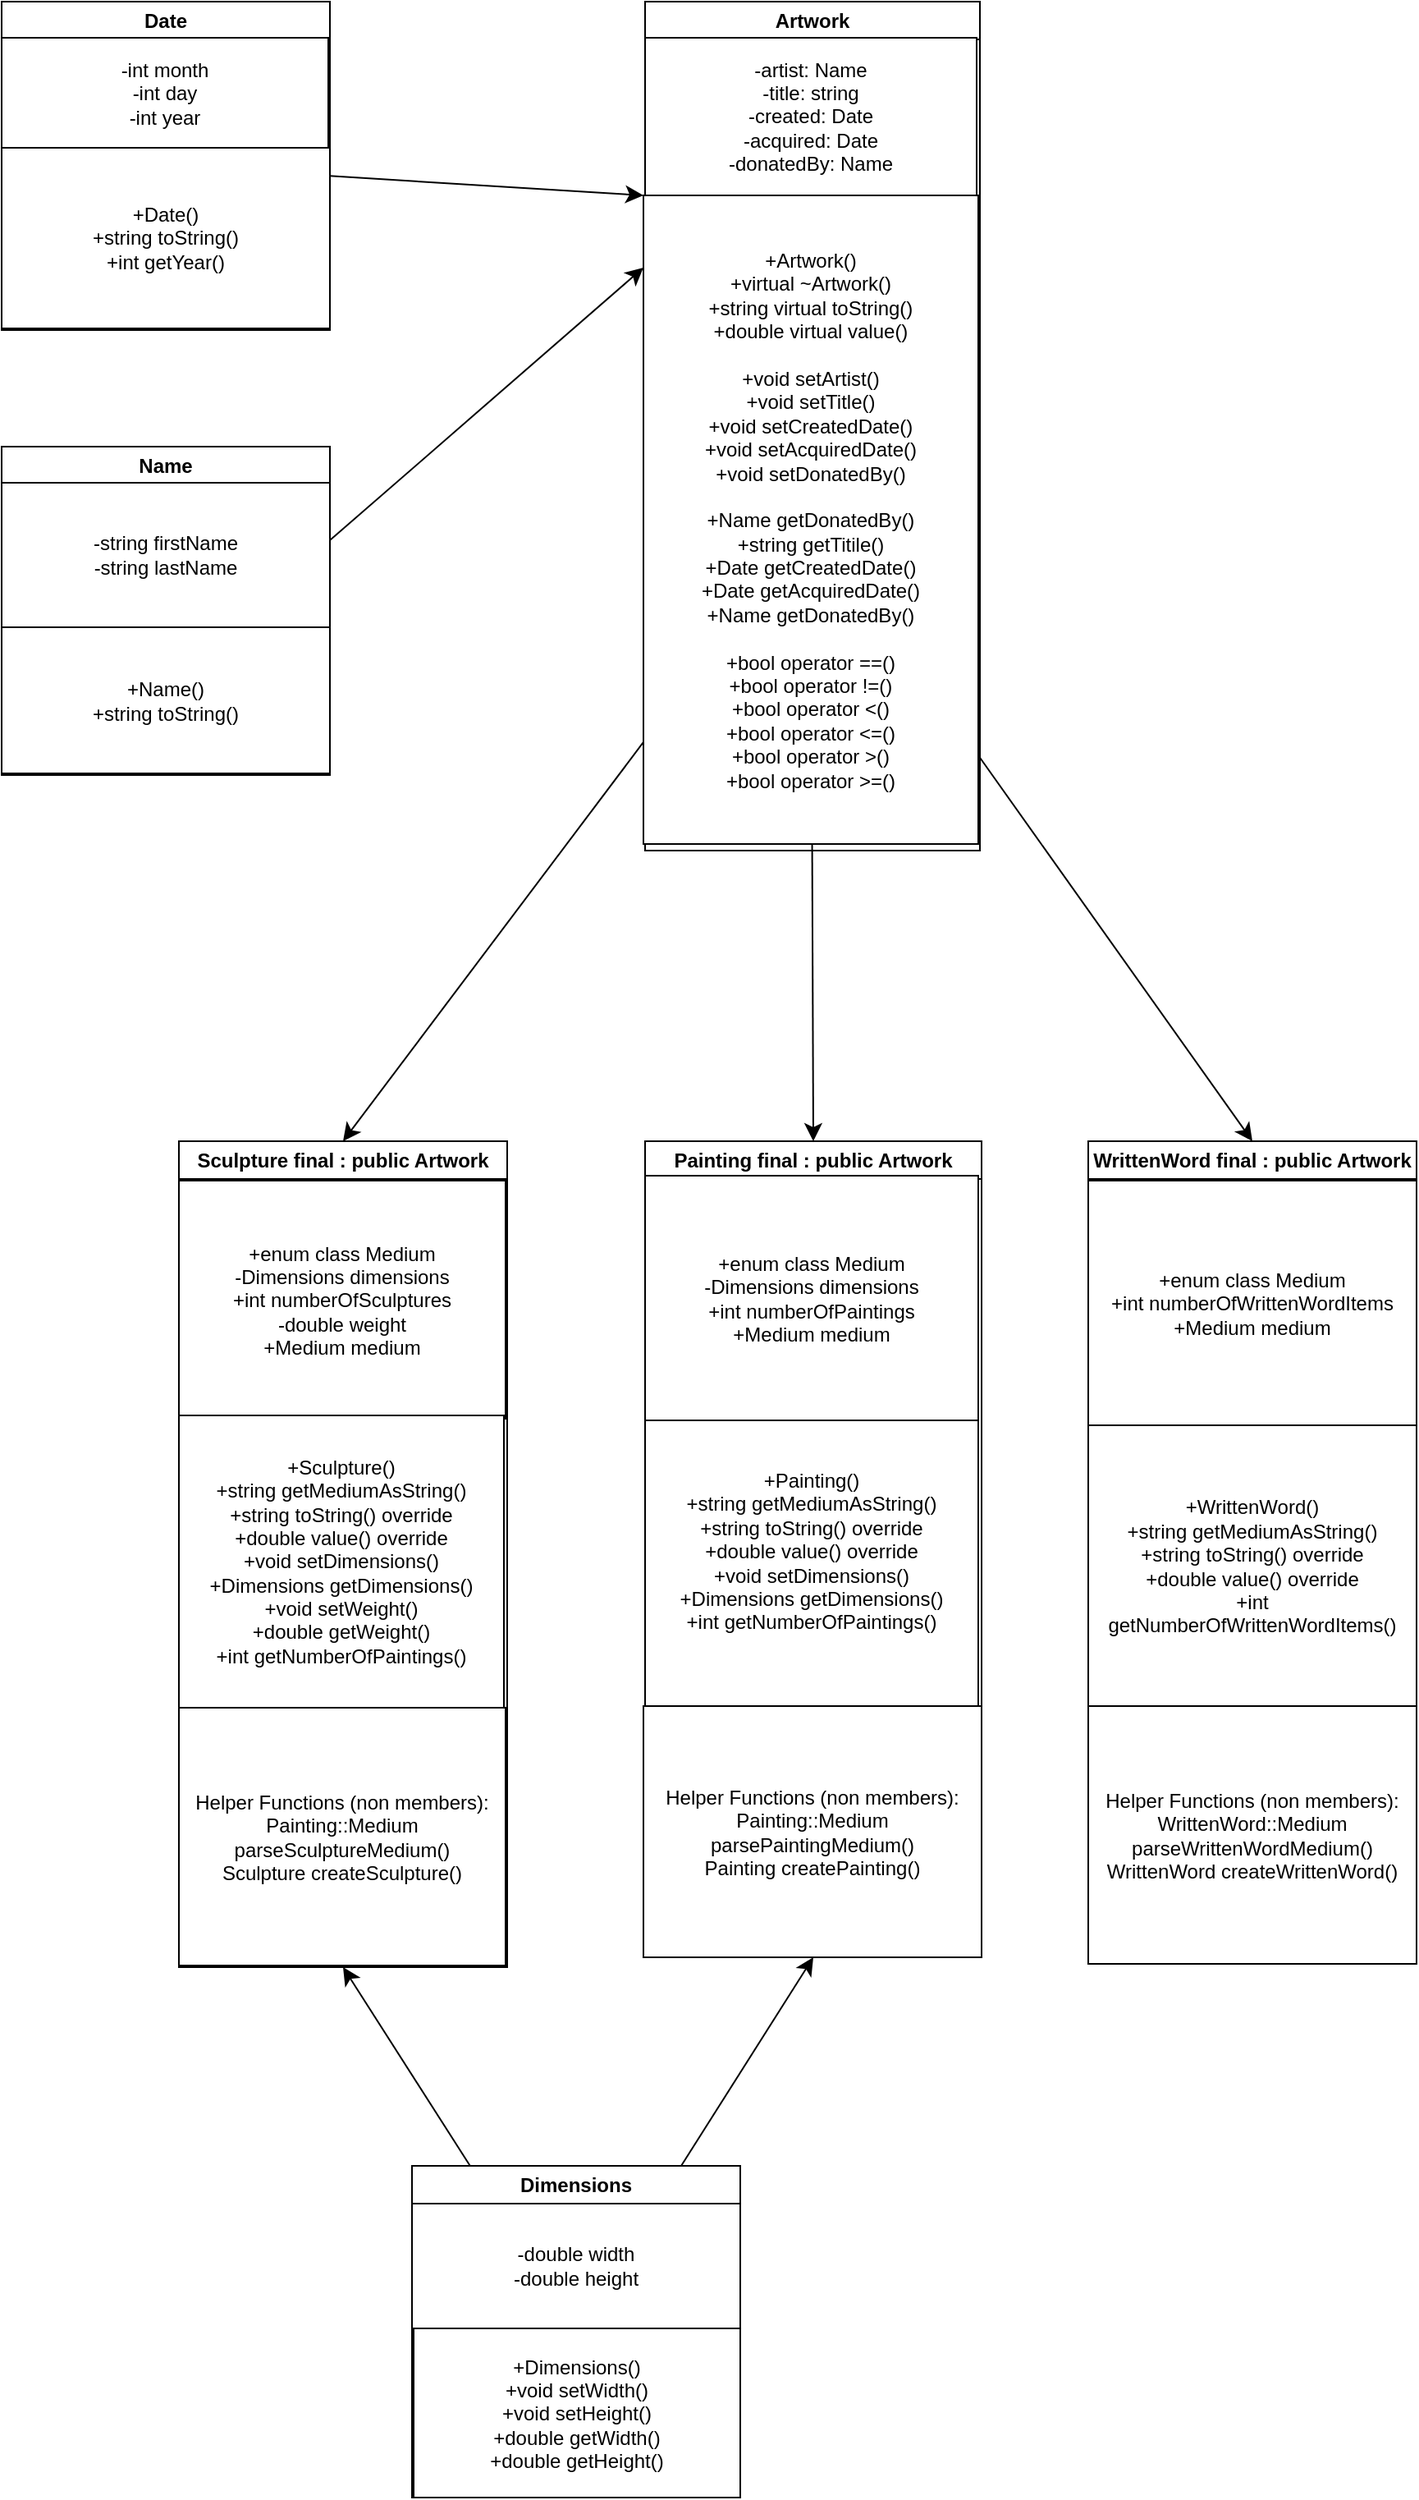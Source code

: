 <mxfile version="26.2.14">
  <diagram name="Page-1" id="pGCT-GRcmkwaEP3EBDrm">
    <mxGraphModel dx="2065" dy="779" grid="0" gridSize="10" guides="1" tooltips="1" connect="1" arrows="1" fold="1" page="0" pageScale="1" pageWidth="850" pageHeight="1100" math="0" shadow="0">
      <root>
        <mxCell id="0" />
        <mxCell id="1" parent="0" />
        <mxCell id="b5EGZw9agn4j5jKMZ0zt-2" value="Artwork" style="swimlane;whiteSpace=wrap;html=1;" parent="1" vertex="1">
          <mxGeometry x="100" y="100" width="204" height="517" as="geometry">
            <mxRectangle x="100" y="100" width="75" height="26" as="alternateBounds" />
          </mxGeometry>
        </mxCell>
        <mxCell id="b5EGZw9agn4j5jKMZ0zt-6" value="&lt;div&gt;-artist: Name&lt;/div&gt;&lt;div&gt;-title: string&lt;/div&gt;&lt;div&gt;-created: Date&lt;/div&gt;&lt;div&gt;-acquired: Date&lt;/div&gt;&lt;div&gt;-donatedBy: Name&lt;br&gt;&lt;/div&gt;" style="whiteSpace=wrap;html=1;" parent="b5EGZw9agn4j5jKMZ0zt-2" vertex="1">
          <mxGeometry y="22" width="202" height="96" as="geometry" />
        </mxCell>
        <mxCell id="b5EGZw9agn4j5jKMZ0zt-7" value="&lt;div&gt;+Artwork()&lt;br&gt;&lt;/div&gt;&lt;div&gt;+virtual ~Artwork()&lt;/div&gt;&lt;div&gt;+string virtual toString()&lt;/div&gt;&lt;div&gt;+double virtual value()&lt;/div&gt;&lt;div&gt;&lt;br&gt;&lt;/div&gt;&lt;div&gt;+void setArtist()&lt;/div&gt;&lt;div&gt;+void setTitle()&lt;/div&gt;&lt;div&gt;+void setCreatedDate()&lt;/div&gt;&lt;div&gt;+void setAcquiredDate()&lt;/div&gt;&lt;div&gt;+void setDonatedBy()&lt;/div&gt;&lt;div&gt;&lt;br&gt;&lt;/div&gt;&lt;div&gt;+Name getDonatedBy()&lt;/div&gt;&lt;div&gt;+string getTitile()&lt;/div&gt;&lt;div&gt;+Date getCreatedDate()&lt;br&gt;&lt;/div&gt;&lt;div&gt;+Date getAcquiredDate()&lt;/div&gt;&lt;div&gt;+Name getDonatedBy()&lt;/div&gt;&lt;div&gt;&lt;br&gt;&lt;/div&gt;&lt;div&gt;+bool operator ==()&lt;/div&gt;&lt;div&gt;+bool operator !=()&lt;/div&gt;&lt;div&gt;+bool operator &amp;lt;()&lt;br&gt;&lt;/div&gt;&lt;div&gt;+bool operator &amp;lt;=()&lt;/div&gt;&lt;div&gt;+bool operator &amp;gt;()&lt;/div&gt;&lt;div&gt;+bool operator &amp;gt;=()&lt;br&gt;&lt;/div&gt;" style="rounded=0;whiteSpace=wrap;html=1;" parent="b5EGZw9agn4j5jKMZ0zt-2" vertex="1">
          <mxGeometry x="-1" y="118" width="204" height="395" as="geometry" />
        </mxCell>
        <mxCell id="b5EGZw9agn4j5jKMZ0zt-8" value="Painting final : public Artwork" style="swimlane;whiteSpace=wrap;html=1;" parent="1" vertex="1">
          <mxGeometry x="100" y="794" width="205" height="497" as="geometry" />
        </mxCell>
        <mxCell id="b5EGZw9agn4j5jKMZ0zt-14" value="&lt;div&gt;Helper Functions (non members):&lt;/div&gt;&lt;div&gt;Painting::Medium parsePaintingMedium()&lt;/div&gt;&lt;div&gt;Painting createPainting()&lt;br&gt;&lt;/div&gt;" style="rounded=0;whiteSpace=wrap;html=1;" parent="b5EGZw9agn4j5jKMZ0zt-8" vertex="1">
          <mxGeometry x="-1" y="344" width="206" height="153" as="geometry" />
        </mxCell>
        <mxCell id="b5EGZw9agn4j5jKMZ0zt-9" style="edgeStyle=none;curved=1;rounded=0;orthogonalLoop=1;jettySize=auto;html=1;entryX=0.5;entryY=0;entryDx=0;entryDy=0;fontSize=12;startSize=8;endSize=8;" parent="1" source="b5EGZw9agn4j5jKMZ0zt-8" target="b5EGZw9agn4j5jKMZ0zt-8" edge="1">
          <mxGeometry relative="1" as="geometry" />
        </mxCell>
        <mxCell id="b5EGZw9agn4j5jKMZ0zt-10" style="edgeStyle=none;curved=1;rounded=0;orthogonalLoop=1;jettySize=auto;html=1;entryX=0.5;entryY=0;entryDx=0;entryDy=0;fontSize=12;startSize=8;endSize=8;" parent="1" source="b5EGZw9agn4j5jKMZ0zt-7" target="b5EGZw9agn4j5jKMZ0zt-8" edge="1">
          <mxGeometry relative="1" as="geometry" />
        </mxCell>
        <mxCell id="b5EGZw9agn4j5jKMZ0zt-12" value="&lt;div&gt;+enum class Medium&lt;/div&gt;&lt;div&gt;-Dimensions dimensions&lt;/div&gt;&lt;div&gt;+int numberOfPaintings&lt;/div&gt;&lt;div&gt;+Medium medium&lt;br&gt;&lt;/div&gt;" style="rounded=0;whiteSpace=wrap;html=1;" parent="1" vertex="1">
          <mxGeometry x="100" y="815" width="203" height="149" as="geometry" />
        </mxCell>
        <mxCell id="b5EGZw9agn4j5jKMZ0zt-13" value="&lt;div&gt;+Painting()&lt;/div&gt;&lt;div&gt;+string getMediumAsString()&lt;/div&gt;&lt;div&gt;+string toString() override&lt;br&gt;&lt;/div&gt;&lt;div&gt;+double value() override&lt;/div&gt;&lt;div&gt;+void setDimensions()&lt;/div&gt;&lt;div&gt;+Dimensions getDimensions()&lt;/div&gt;&lt;div&gt;+int getNumberOfPaintings()&lt;br&gt;&lt;/div&gt;&lt;div&gt;&lt;br&gt;&lt;/div&gt;" style="whiteSpace=wrap;html=1;" parent="1" vertex="1">
          <mxGeometry x="100" y="964" width="203" height="174" as="geometry" />
        </mxCell>
        <mxCell id="b5EGZw9agn4j5jKMZ0zt-16" value="WrittenWord final : public Artwork" style="swimlane;whiteSpace=wrap;html=1;" parent="1" vertex="1">
          <mxGeometry x="370" y="794" width="200" height="501" as="geometry" />
        </mxCell>
        <mxCell id="b5EGZw9agn4j5jKMZ0zt-17" value="&lt;div&gt;+enum class Medium&lt;/div&gt;&lt;div&gt;+int numberOfWrittenWordItems&lt;/div&gt;+Medium medium" style="rounded=0;whiteSpace=wrap;html=1;" parent="b5EGZw9agn4j5jKMZ0zt-16" vertex="1">
          <mxGeometry y="24" width="200" height="149" as="geometry" />
        </mxCell>
        <mxCell id="b5EGZw9agn4j5jKMZ0zt-18" value="&lt;div&gt;+WrittenWord()&lt;/div&gt;&lt;div&gt;+string getMediumAsString()&lt;/div&gt;&lt;div&gt;+string toString() override&lt;br&gt;&lt;/div&gt;&lt;div&gt;+double value() override&lt;/div&gt;+int getNumberOfWrittenWordItems()" style="rounded=0;whiteSpace=wrap;html=1;" parent="b5EGZw9agn4j5jKMZ0zt-16" vertex="1">
          <mxGeometry y="173" width="200" height="171" as="geometry" />
        </mxCell>
        <mxCell id="b5EGZw9agn4j5jKMZ0zt-19" value="&lt;div&gt;Helper Functions (non members):&lt;/div&gt;&lt;div&gt;WrittenWord::Medium parseWrittenWordMedium()&lt;/div&gt;WrittenWord createWrittenWord()" style="rounded=0;whiteSpace=wrap;html=1;" parent="b5EGZw9agn4j5jKMZ0zt-16" vertex="1">
          <mxGeometry y="344" width="200" height="157" as="geometry" />
        </mxCell>
        <mxCell id="b5EGZw9agn4j5jKMZ0zt-20" style="edgeStyle=none;curved=1;rounded=0;orthogonalLoop=1;jettySize=auto;html=1;entryX=0.5;entryY=0;entryDx=0;entryDy=0;fontSize=12;startSize=8;endSize=8;" parent="1" source="b5EGZw9agn4j5jKMZ0zt-7" target="b5EGZw9agn4j5jKMZ0zt-16" edge="1">
          <mxGeometry relative="1" as="geometry" />
        </mxCell>
        <mxCell id="b5EGZw9agn4j5jKMZ0zt-21" value="Sculpture final : public Artwork" style="swimlane;whiteSpace=wrap;html=1;" parent="1" vertex="1">
          <mxGeometry x="-184" y="794" width="200" height="503" as="geometry" />
        </mxCell>
        <mxCell id="b5EGZw9agn4j5jKMZ0zt-23" value="&lt;div&gt;+enum class Medium&lt;/div&gt;&lt;div&gt;-Dimensions dimensions&lt;/div&gt;&lt;div&gt;+int numberOfSculptures&lt;/div&gt;&lt;div&gt;-double weight&lt;br&gt;&lt;/div&gt;+Medium medium" style="rounded=0;whiteSpace=wrap;html=1;" parent="b5EGZw9agn4j5jKMZ0zt-21" vertex="1">
          <mxGeometry y="24" width="199" height="145" as="geometry" />
        </mxCell>
        <mxCell id="b5EGZw9agn4j5jKMZ0zt-24" value="&lt;div&gt;+Sculpture()&lt;/div&gt;&lt;div&gt;+string getMediumAsString()&lt;/div&gt;&lt;div&gt;+string toString() override&lt;br&gt;&lt;/div&gt;&lt;div&gt;+double value() override&lt;/div&gt;&lt;div&gt;+void setDimensions()&lt;/div&gt;&lt;div&gt;+Dimensions getDimensions()&lt;/div&gt;&lt;div&gt;+void setWeight()&lt;/div&gt;&lt;div&gt;+double getWeight()&lt;br&gt;&lt;/div&gt;+int getNumberOfPaintings()" style="rounded=0;whiteSpace=wrap;html=1;" parent="b5EGZw9agn4j5jKMZ0zt-21" vertex="1">
          <mxGeometry y="167" width="198" height="178" as="geometry" />
        </mxCell>
        <mxCell id="b5EGZw9agn4j5jKMZ0zt-25" value="&lt;div&gt;Helper Functions (non members):&lt;/div&gt;&lt;div&gt;Painting::Medium parseSculptureMedium()&lt;/div&gt;Sculpture createSculpture()" style="rounded=0;whiteSpace=wrap;html=1;" parent="b5EGZw9agn4j5jKMZ0zt-21" vertex="1">
          <mxGeometry y="345" width="199" height="157" as="geometry" />
        </mxCell>
        <mxCell id="b5EGZw9agn4j5jKMZ0zt-22" style="edgeStyle=none;curved=1;rounded=0;orthogonalLoop=1;jettySize=auto;html=1;entryX=0.5;entryY=0;entryDx=0;entryDy=0;fontSize=12;startSize=8;endSize=8;" parent="1" source="b5EGZw9agn4j5jKMZ0zt-7" target="b5EGZw9agn4j5jKMZ0zt-21" edge="1">
          <mxGeometry relative="1" as="geometry" />
        </mxCell>
        <mxCell id="b5EGZw9agn4j5jKMZ0zt-28" style="edgeStyle=none;curved=1;rounded=0;orthogonalLoop=1;jettySize=auto;html=1;entryX=0.5;entryY=1;entryDx=0;entryDy=0;fontSize=12;startSize=8;endSize=8;" parent="1" source="b5EGZw9agn4j5jKMZ0zt-27" target="b5EGZw9agn4j5jKMZ0zt-8" edge="1">
          <mxGeometry relative="1" as="geometry" />
        </mxCell>
        <mxCell id="b5EGZw9agn4j5jKMZ0zt-29" style="edgeStyle=none;curved=1;rounded=0;orthogonalLoop=1;jettySize=auto;html=1;entryX=0.5;entryY=1;entryDx=0;entryDy=0;fontSize=12;startSize=8;endSize=8;" parent="1" source="b5EGZw9agn4j5jKMZ0zt-27" target="b5EGZw9agn4j5jKMZ0zt-21" edge="1">
          <mxGeometry relative="1" as="geometry" />
        </mxCell>
        <mxCell id="b5EGZw9agn4j5jKMZ0zt-27" value="Dimensions" style="swimlane;whiteSpace=wrap;html=1;startSize=23;" parent="1" vertex="1">
          <mxGeometry x="-42" y="1418" width="200" height="202" as="geometry" />
        </mxCell>
        <mxCell id="b5EGZw9agn4j5jKMZ0zt-30" value="&lt;div&gt;-double width&lt;/div&gt;&lt;div&gt;-double height&lt;br&gt;&lt;/div&gt;" style="rounded=0;whiteSpace=wrap;html=1;" parent="b5EGZw9agn4j5jKMZ0zt-27" vertex="1">
          <mxGeometry y="23" width="200" height="76" as="geometry" />
        </mxCell>
        <mxCell id="b5EGZw9agn4j5jKMZ0zt-31" value="&lt;div&gt;+Dimensions()&lt;/div&gt;&lt;div&gt;+void setWidth()&lt;/div&gt;&lt;div&gt;+void setHeight()&lt;/div&gt;&lt;div&gt;+double getWidth()&lt;/div&gt;&lt;div&gt;+double getHeight()&lt;br&gt;&lt;/div&gt;" style="whiteSpace=wrap;html=1;" parent="b5EGZw9agn4j5jKMZ0zt-27" vertex="1">
          <mxGeometry x="1" y="99" width="199" height="103" as="geometry" />
        </mxCell>
        <mxCell id="b5EGZw9agn4j5jKMZ0zt-35" style="edgeStyle=none;curved=1;rounded=0;orthogonalLoop=1;jettySize=auto;html=1;entryX=0;entryY=0;entryDx=0;entryDy=0;fontSize=12;startSize=8;endSize=8;" parent="1" source="b5EGZw9agn4j5jKMZ0zt-32" target="b5EGZw9agn4j5jKMZ0zt-7" edge="1">
          <mxGeometry relative="1" as="geometry" />
        </mxCell>
        <mxCell id="b5EGZw9agn4j5jKMZ0zt-32" value="Date" style="swimlane;whiteSpace=wrap;html=1;" parent="1" vertex="1">
          <mxGeometry x="-292" y="100" width="200" height="200" as="geometry" />
        </mxCell>
        <mxCell id="b5EGZw9agn4j5jKMZ0zt-33" value="&lt;div&gt;-int month&lt;/div&gt;&lt;div&gt;-int day&lt;/div&gt;&lt;div&gt;-int year&lt;br&gt;&lt;/div&gt;" style="rounded=0;whiteSpace=wrap;html=1;" parent="b5EGZw9agn4j5jKMZ0zt-32" vertex="1">
          <mxGeometry y="22" width="199" height="67" as="geometry" />
        </mxCell>
        <mxCell id="b5EGZw9agn4j5jKMZ0zt-34" value="&lt;div&gt;+Date()&lt;/div&gt;&lt;div&gt;+string toString()&lt;/div&gt;&lt;div&gt;+int getYear()&lt;br&gt;&lt;/div&gt;" style="whiteSpace=wrap;html=1;" parent="b5EGZw9agn4j5jKMZ0zt-32" vertex="1">
          <mxGeometry y="89" width="200" height="110" as="geometry" />
        </mxCell>
        <mxCell id="b5EGZw9agn4j5jKMZ0zt-39" style="edgeStyle=none;curved=1;rounded=0;orthogonalLoop=1;jettySize=auto;html=1;entryX=0;entryY=0;entryDx=0;entryDy=0;fontSize=12;startSize=8;endSize=8;" parent="1" edge="1">
          <mxGeometry relative="1" as="geometry">
            <mxPoint x="-92" y="428.058" as="sourcePoint" />
            <mxPoint x="99" y="262" as="targetPoint" />
          </mxGeometry>
        </mxCell>
        <mxCell id="b5EGZw9agn4j5jKMZ0zt-36" value="Name" style="swimlane;whiteSpace=wrap;html=1;" parent="1" vertex="1">
          <mxGeometry x="-292" y="371" width="200" height="200" as="geometry" />
        </mxCell>
        <mxCell id="b5EGZw9agn4j5jKMZ0zt-37" value="&lt;div&gt;-string firstName&lt;/div&gt;&lt;div&gt;-string lastName&lt;br&gt;&lt;/div&gt;" style="rounded=0;whiteSpace=wrap;html=1;" parent="b5EGZw9agn4j5jKMZ0zt-36" vertex="1">
          <mxGeometry y="22" width="200" height="88" as="geometry" />
        </mxCell>
        <mxCell id="b5EGZw9agn4j5jKMZ0zt-38" value="&lt;div&gt;+Name()&lt;/div&gt;&lt;div&gt;+string toString()&lt;br&gt;&lt;/div&gt;" style="whiteSpace=wrap;html=1;" parent="b5EGZw9agn4j5jKMZ0zt-36" vertex="1">
          <mxGeometry y="110" width="200" height="89" as="geometry" />
        </mxCell>
      </root>
    </mxGraphModel>
  </diagram>
</mxfile>

